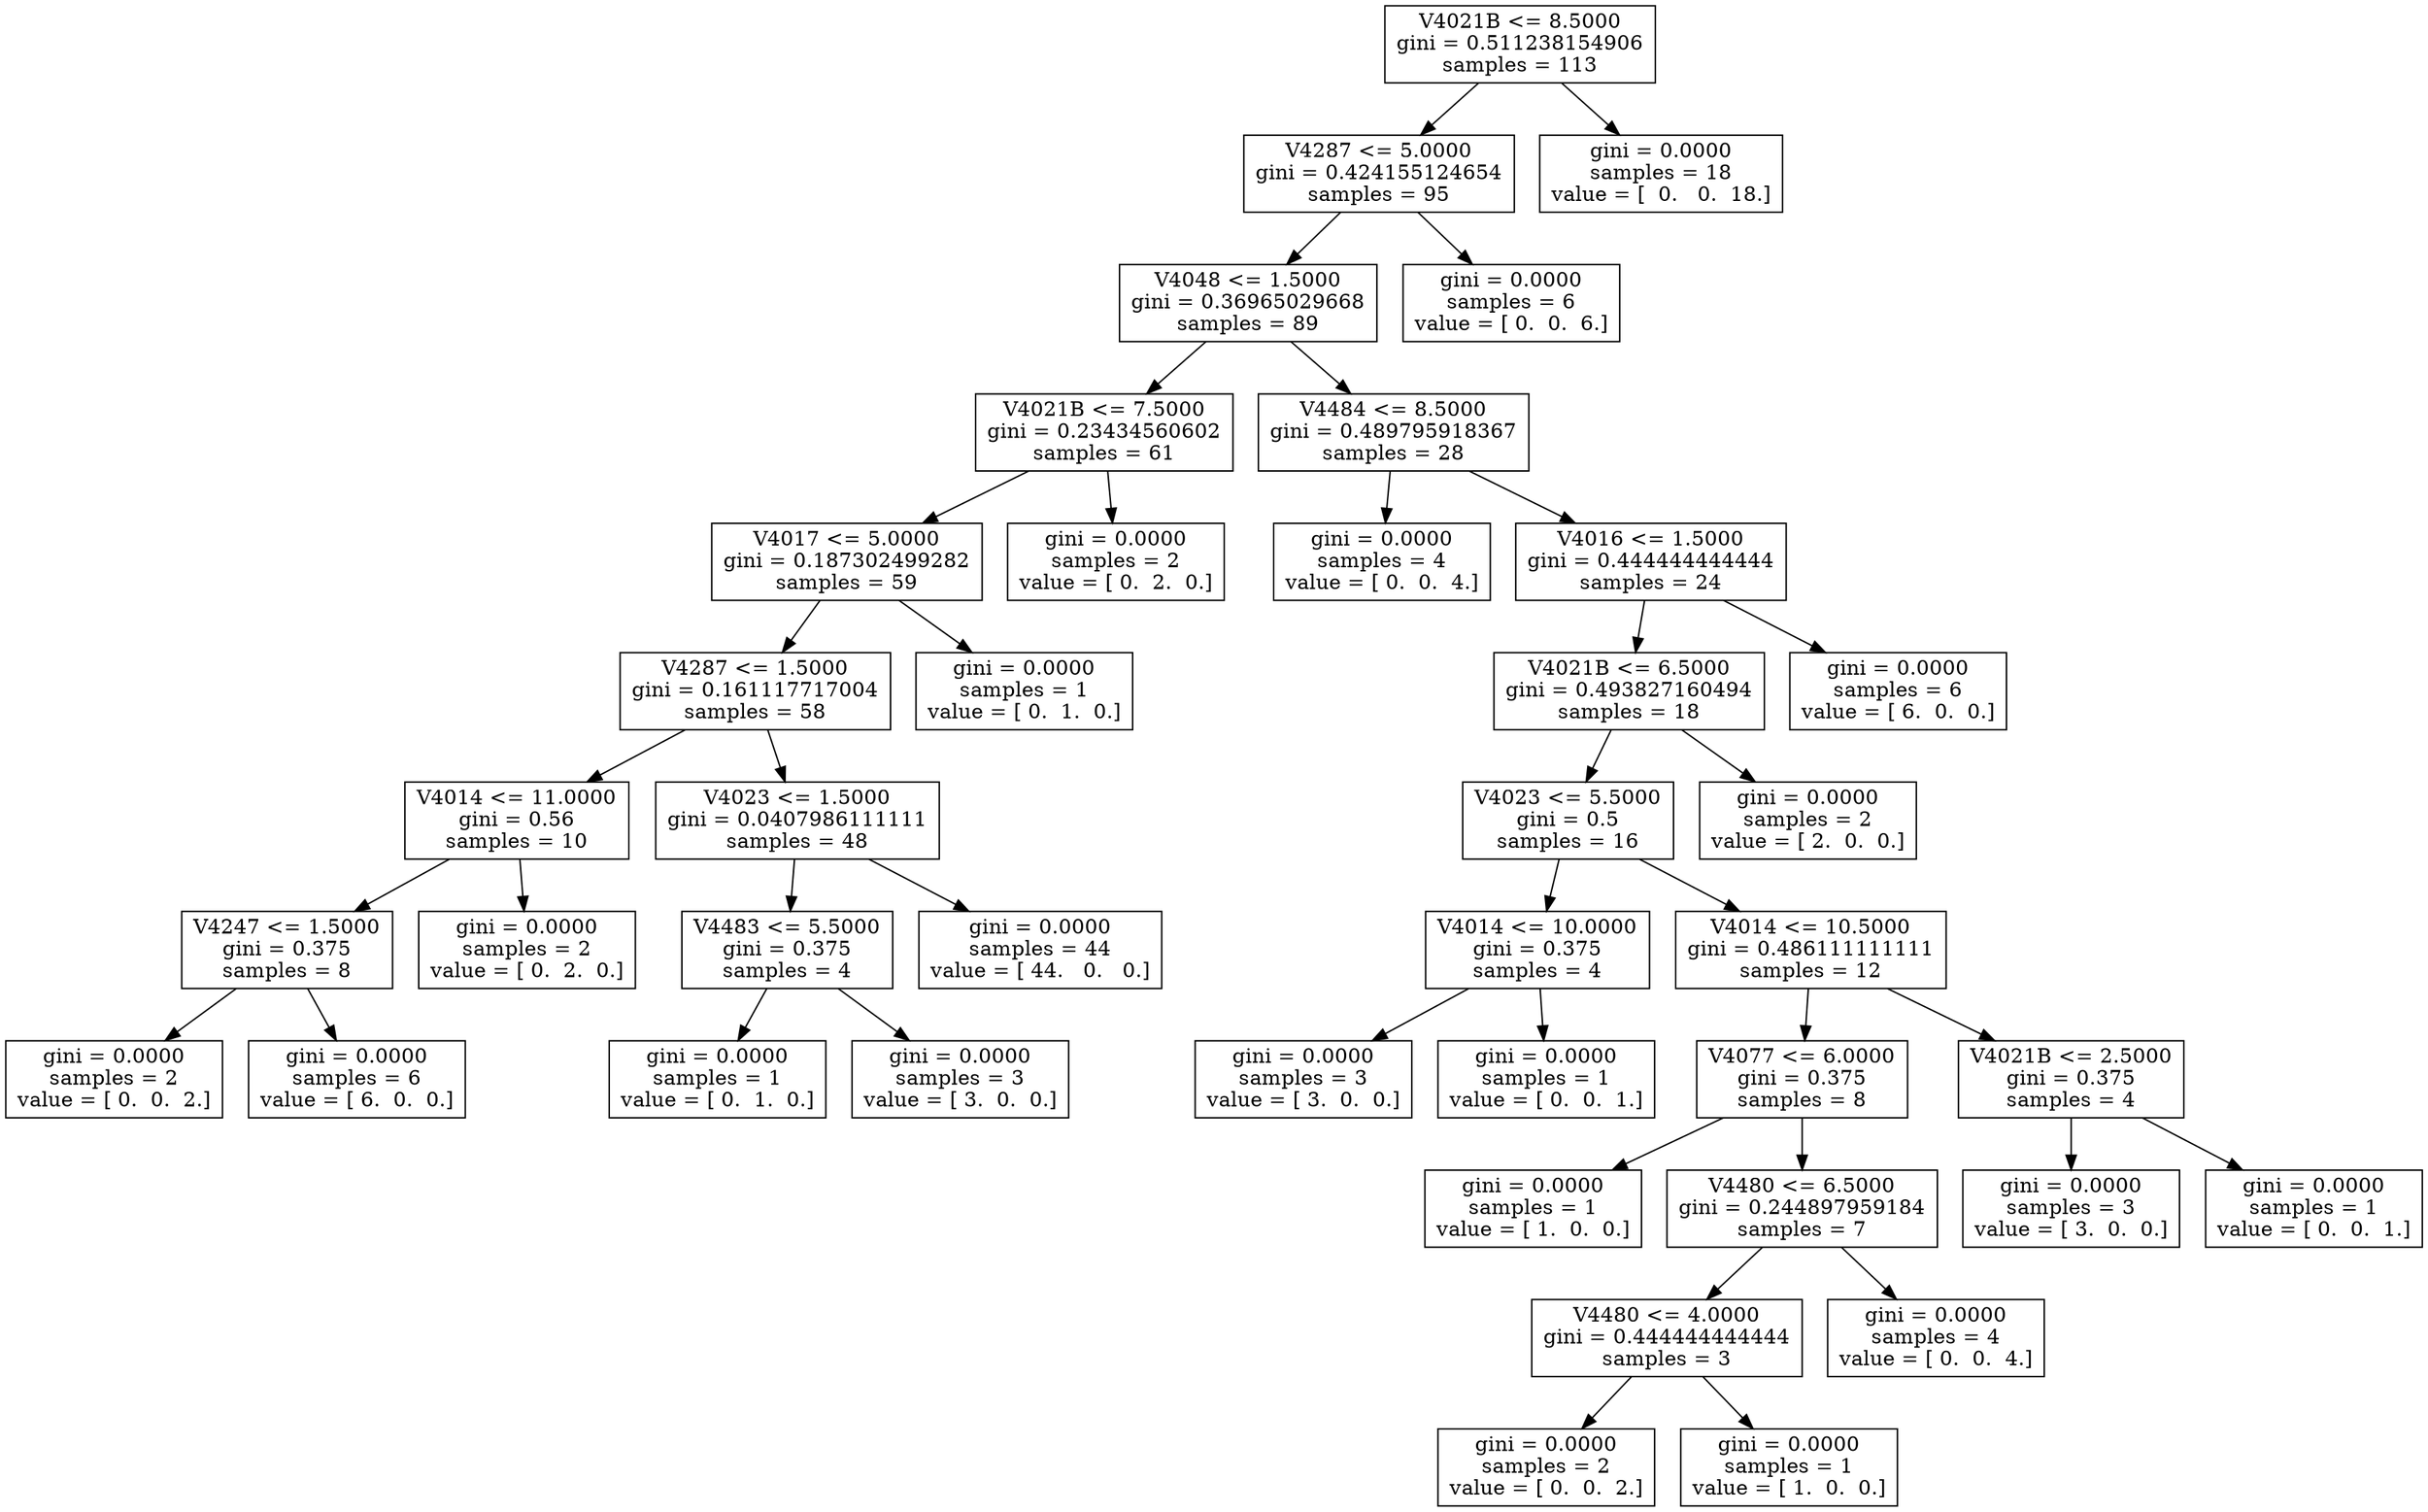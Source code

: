 digraph Tree {
0 [label="V4021B <= 8.5000\ngini = 0.511238154906\nsamples = 113", shape="box"] ;
1 [label="V4287 <= 5.0000\ngini = 0.424155124654\nsamples = 95", shape="box"] ;
0 -> 1 ;
2 [label="V4048 <= 1.5000\ngini = 0.36965029668\nsamples = 89", shape="box"] ;
1 -> 2 ;
3 [label="V4021B <= 7.5000\ngini = 0.23434560602\nsamples = 61", shape="box"] ;
2 -> 3 ;
4 [label="V4017 <= 5.0000\ngini = 0.187302499282\nsamples = 59", shape="box"] ;
3 -> 4 ;
5 [label="V4287 <= 1.5000\ngini = 0.161117717004\nsamples = 58", shape="box"] ;
4 -> 5 ;
6 [label="V4014 <= 11.0000\ngini = 0.56\nsamples = 10", shape="box"] ;
5 -> 6 ;
7 [label="V4247 <= 1.5000\ngini = 0.375\nsamples = 8", shape="box"] ;
6 -> 7 ;
8 [label="gini = 0.0000\nsamples = 2\nvalue = [ 0.  0.  2.]", shape="box"] ;
7 -> 8 ;
9 [label="gini = 0.0000\nsamples = 6\nvalue = [ 6.  0.  0.]", shape="box"] ;
7 -> 9 ;
10 [label="gini = 0.0000\nsamples = 2\nvalue = [ 0.  2.  0.]", shape="box"] ;
6 -> 10 ;
11 [label="V4023 <= 1.5000\ngini = 0.0407986111111\nsamples = 48", shape="box"] ;
5 -> 11 ;
12 [label="V4483 <= 5.5000\ngini = 0.375\nsamples = 4", shape="box"] ;
11 -> 12 ;
13 [label="gini = 0.0000\nsamples = 1\nvalue = [ 0.  1.  0.]", shape="box"] ;
12 -> 13 ;
14 [label="gini = 0.0000\nsamples = 3\nvalue = [ 3.  0.  0.]", shape="box"] ;
12 -> 14 ;
15 [label="gini = 0.0000\nsamples = 44\nvalue = [ 44.   0.   0.]", shape="box"] ;
11 -> 15 ;
16 [label="gini = 0.0000\nsamples = 1\nvalue = [ 0.  1.  0.]", shape="box"] ;
4 -> 16 ;
17 [label="gini = 0.0000\nsamples = 2\nvalue = [ 0.  2.  0.]", shape="box"] ;
3 -> 17 ;
18 [label="V4484 <= 8.5000\ngini = 0.489795918367\nsamples = 28", shape="box"] ;
2 -> 18 ;
19 [label="gini = 0.0000\nsamples = 4\nvalue = [ 0.  0.  4.]", shape="box"] ;
18 -> 19 ;
20 [label="V4016 <= 1.5000\ngini = 0.444444444444\nsamples = 24", shape="box"] ;
18 -> 20 ;
21 [label="V4021B <= 6.5000\ngini = 0.493827160494\nsamples = 18", shape="box"] ;
20 -> 21 ;
22 [label="V4023 <= 5.5000\ngini = 0.5\nsamples = 16", shape="box"] ;
21 -> 22 ;
23 [label="V4014 <= 10.0000\ngini = 0.375\nsamples = 4", shape="box"] ;
22 -> 23 ;
24 [label="gini = 0.0000\nsamples = 3\nvalue = [ 3.  0.  0.]", shape="box"] ;
23 -> 24 ;
25 [label="gini = 0.0000\nsamples = 1\nvalue = [ 0.  0.  1.]", shape="box"] ;
23 -> 25 ;
26 [label="V4014 <= 10.5000\ngini = 0.486111111111\nsamples = 12", shape="box"] ;
22 -> 26 ;
27 [label="V4077 <= 6.0000\ngini = 0.375\nsamples = 8", shape="box"] ;
26 -> 27 ;
28 [label="gini = 0.0000\nsamples = 1\nvalue = [ 1.  0.  0.]", shape="box"] ;
27 -> 28 ;
29 [label="V4480 <= 6.5000\ngini = 0.244897959184\nsamples = 7", shape="box"] ;
27 -> 29 ;
30 [label="V4480 <= 4.0000\ngini = 0.444444444444\nsamples = 3", shape="box"] ;
29 -> 30 ;
31 [label="gini = 0.0000\nsamples = 2\nvalue = [ 0.  0.  2.]", shape="box"] ;
30 -> 31 ;
32 [label="gini = 0.0000\nsamples = 1\nvalue = [ 1.  0.  0.]", shape="box"] ;
30 -> 32 ;
33 [label="gini = 0.0000\nsamples = 4\nvalue = [ 0.  0.  4.]", shape="box"] ;
29 -> 33 ;
34 [label="V4021B <= 2.5000\ngini = 0.375\nsamples = 4", shape="box"] ;
26 -> 34 ;
35 [label="gini = 0.0000\nsamples = 3\nvalue = [ 3.  0.  0.]", shape="box"] ;
34 -> 35 ;
36 [label="gini = 0.0000\nsamples = 1\nvalue = [ 0.  0.  1.]", shape="box"] ;
34 -> 36 ;
37 [label="gini = 0.0000\nsamples = 2\nvalue = [ 2.  0.  0.]", shape="box"] ;
21 -> 37 ;
38 [label="gini = 0.0000\nsamples = 6\nvalue = [ 6.  0.  0.]", shape="box"] ;
20 -> 38 ;
39 [label="gini = 0.0000\nsamples = 6\nvalue = [ 0.  0.  6.]", shape="box"] ;
1 -> 39 ;
40 [label="gini = 0.0000\nsamples = 18\nvalue = [  0.   0.  18.]", shape="box"] ;
0 -> 40 ;
}